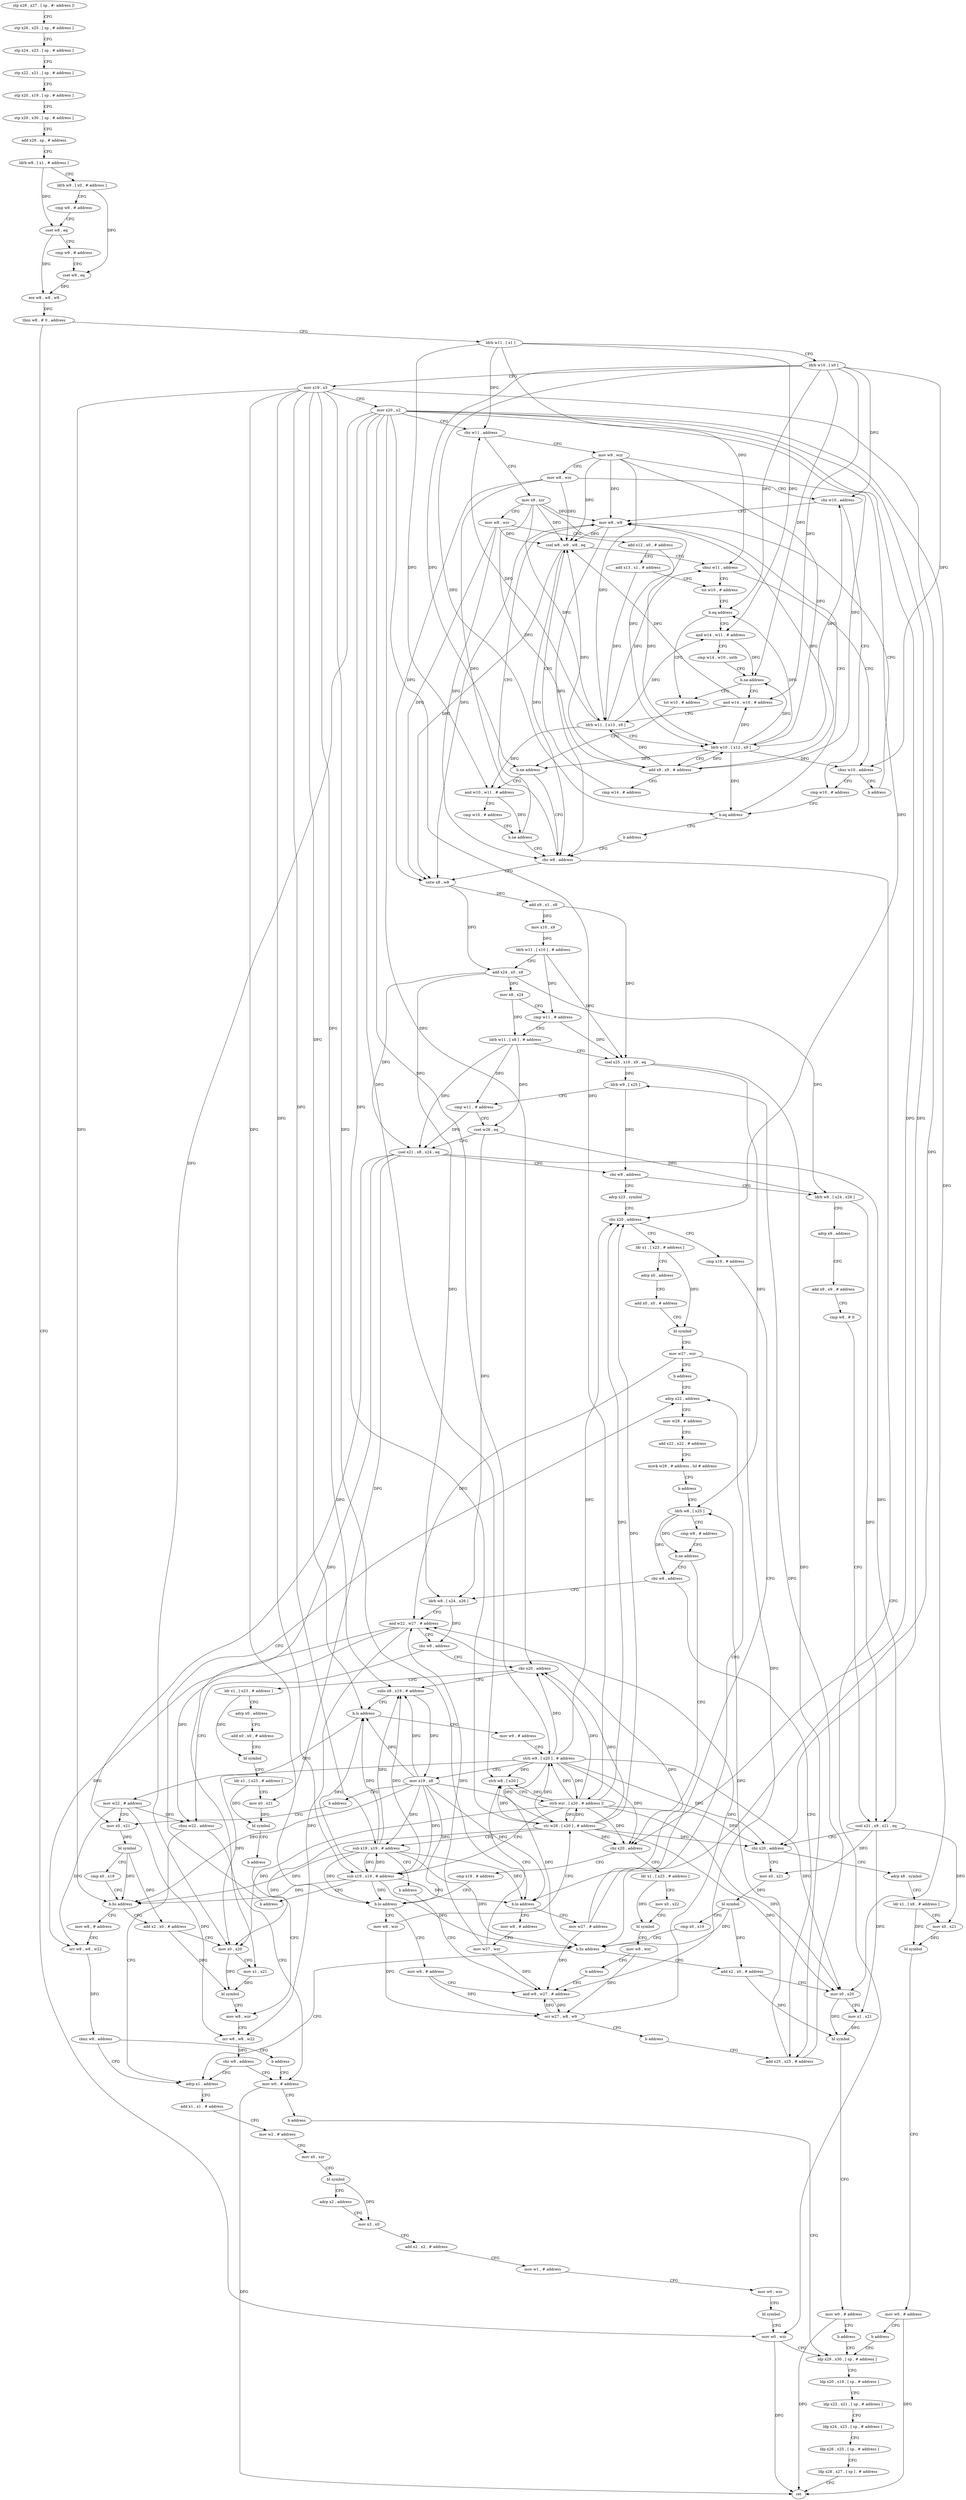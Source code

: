 digraph "func" {
"4207548" [label = "stp x28 , x27 , [ sp , #- address ]!" ]
"4207552" [label = "stp x26 , x25 , [ sp , # address ]" ]
"4207556" [label = "stp x24 , x23 , [ sp , # address ]" ]
"4207560" [label = "stp x22 , x21 , [ sp , # address ]" ]
"4207564" [label = "stp x20 , x19 , [ sp , # address ]" ]
"4207568" [label = "stp x29 , x30 , [ sp , # address ]" ]
"4207572" [label = "add x29 , sp , # address" ]
"4207576" [label = "ldrb w8 , [ x1 , # address ]" ]
"4207580" [label = "ldrb w9 , [ x0 , # address ]" ]
"4207584" [label = "cmp w8 , # address" ]
"4207588" [label = "cset w8 , eq" ]
"4207592" [label = "cmp w9 , # address" ]
"4207596" [label = "cset w9 , eq" ]
"4207600" [label = "eor w8 , w8 , w9" ]
"4207604" [label = "tbnz w8 , # 0 , address" ]
"4208244" [label = "mov w0 , wzr" ]
"4207608" [label = "ldrb w11 , [ x1 ]" ]
"4208248" [label = "ldp x29 , x30 , [ sp , # address ]" ]
"4207612" [label = "ldrb w10 , [ x0 ]" ]
"4207616" [label = "mov x19 , x3" ]
"4207620" [label = "mov x20 , x2" ]
"4207624" [label = "cbz w11 , address" ]
"4207700" [label = "mov w9 , wzr" ]
"4207628" [label = "mov x9 , xzr" ]
"4207704" [label = "mov w8 , wzr" ]
"4207708" [label = "cbz w10 , address" ]
"4207744" [label = "mov w8 , w9" ]
"4207712" [label = "cmp w10 , # address" ]
"4207632" [label = "mov w8 , wzr" ]
"4207636" [label = "add x12 , x0 , # address" ]
"4207640" [label = "add x13 , x1 , # address" ]
"4207644" [label = "tst w10 , # address" ]
"4207748" [label = "cbz w8 , address" ]
"4207716" [label = "b.eq address" ]
"4207720" [label = "b address" ]
"4207724" [label = "tst w10 , # address" ]
"4207728" [label = "b.ne address" ]
"4207732" [label = "and w10 , w11 , # address" ]
"4207652" [label = "and w14 , w11 , # address" ]
"4207656" [label = "cmp w14 , w10 , uxtb" ]
"4207660" [label = "b.ne address" ]
"4207664" [label = "and w14 , w10 , # address" ]
"4207752" [label = "sxtw x8 , w8" ]
"4207756" [label = "add x9 , x1 , x8" ]
"4207760" [label = "mov x10 , x9" ]
"4207764" [label = "ldrb w11 , [ x10 ] , # address" ]
"4207768" [label = "add x24 , x0 , x8" ]
"4207772" [label = "mov x8 , x24" ]
"4207776" [label = "cmp w11 , # address" ]
"4207780" [label = "ldrb w11 , [ x8 ] , # address" ]
"4207784" [label = "csel x25 , x10 , x9 , eq" ]
"4207788" [label = "ldrb w9 , [ x25 ]" ]
"4207792" [label = "cmp w11 , # address" ]
"4207796" [label = "cset w26 , eq" ]
"4207800" [label = "csel x21 , x8 , x24 , eq" ]
"4207804" [label = "cbz w9 , address" ]
"4207848" [label = "ldrb w8 , [ x24 , x26 ]" ]
"4207808" [label = "adrp x23 , symbol" ]
"4207736" [label = "cmp w10 , # address" ]
"4207740" [label = "b.ne address" ]
"4207668" [label = "ldrb w11 , [ x13 , x9 ]" ]
"4207672" [label = "ldrb w10 , [ x12 , x9 ]" ]
"4207676" [label = "add x9 , x9 , # address" ]
"4207680" [label = "cmp w14 , # address" ]
"4207684" [label = "csel w8 , w9 , w8 , eq" ]
"4207688" [label = "cbnz w11 , address" ]
"4207692" [label = "cbnz w10 , address" ]
"4207852" [label = "adrp x9 , address" ]
"4207856" [label = "add x9 , x9 , # address" ]
"4207860" [label = "cmp w8 , # 0" ]
"4207864" [label = "csel x21 , x9 , x21 , eq" ]
"4207868" [label = "cbz x20 , address" ]
"4208096" [label = "adrp x8 , symbol" ]
"4207872" [label = "mov x0 , x21" ]
"4207812" [label = "cbz x20 , address" ]
"4207912" [label = "ldr x1 , [ x23 , # address ]" ]
"4207816" [label = "cmp x19 , # address" ]
"4207648" [label = "b.eq address" ]
"4207696" [label = "b address" ]
"4208100" [label = "ldr x1 , [ x8 , # address ]" ]
"4208104" [label = "mov x0 , x21" ]
"4208108" [label = "bl symbol" ]
"4208112" [label = "mov w0 , # address" ]
"4208116" [label = "b address" ]
"4207876" [label = "bl symbol" ]
"4207880" [label = "cmp x0 , x19" ]
"4207884" [label = "b.hs address" ]
"4208200" [label = "adrp x1 , address" ]
"4207888" [label = "add x2 , x0 , # address" ]
"4207916" [label = "adrp x0 , address" ]
"4207920" [label = "add x0 , x0 , # address" ]
"4207924" [label = "bl symbol" ]
"4207928" [label = "mov w27 , wzr" ]
"4207932" [label = "b address" ]
"4207940" [label = "adrp x22 , address" ]
"4207820" [label = "b.lo address" ]
"4207936" [label = "mov w27 , # address" ]
"4207824" [label = "mov w8 , # address" ]
"4208252" [label = "ldp x20 , x19 , [ sp , # address ]" ]
"4208256" [label = "ldp x22 , x21 , [ sp , # address ]" ]
"4208260" [label = "ldp x24 , x23 , [ sp , # address ]" ]
"4208264" [label = "ldp x26 , x25 , [ sp , # address ]" ]
"4208268" [label = "ldp x28 , x27 , [ sp ] , # address" ]
"4208272" [label = "ret" ]
"4208204" [label = "add x1 , x1 , # address" ]
"4208208" [label = "mov w2 , # address" ]
"4208212" [label = "mov x0 , xzr" ]
"4208216" [label = "bl symbol" ]
"4208220" [label = "adrp x2 , address" ]
"4208224" [label = "mov x3 , x0" ]
"4208228" [label = "add x2 , x2 , # address" ]
"4208232" [label = "mov w1 , # address" ]
"4208236" [label = "mov w0 , wzr" ]
"4208240" [label = "bl symbol" ]
"4207892" [label = "mov x0 , x20" ]
"4207896" [label = "mov x1 , x21" ]
"4207900" [label = "bl symbol" ]
"4207904" [label = "mov w0 , # address" ]
"4207908" [label = "b address" ]
"4207944" [label = "mov w28 , # address" ]
"4207948" [label = "add x22 , x22 , # address" ]
"4207952" [label = "movk w28 , # address , lsl # address" ]
"4207956" [label = "b address" ]
"4207968" [label = "ldrb w8 , [ x25 ]" ]
"4207828" [label = "mov w27 , wzr" ]
"4207832" [label = "strh w8 , [ x20 ]" ]
"4207836" [label = "strb wzr , [ x20 , # address ]!" ]
"4207840" [label = "sub x19 , x19 , # address" ]
"4207844" [label = "b address" ]
"4207972" [label = "cmp w8 , # address" ]
"4207976" [label = "b.ne address" ]
"4207960" [label = "cbz w8 , address" ]
"4207980" [label = "cbz x20 , address" ]
"4208044" [label = "ldrb w8 , [ x24 , x26 ]" ]
"4207964" [label = "add x25 , x25 , # address" ]
"4208008" [label = "ldr x1 , [ x23 , # address ]" ]
"4207984" [label = "cmp x19 , # address" ]
"4208048" [label = "and w22 , w27 , # address" ]
"4208052" [label = "cbz w8 , address" ]
"4208084" [label = "cbnz w22 , address" ]
"4208056" [label = "cbz x20 , address" ]
"4208012" [label = "mov x0 , x22" ]
"4208016" [label = "bl symbol" ]
"4208020" [label = "mov w8 , wzr" ]
"4208024" [label = "b address" ]
"4208032" [label = "and w9 , w27 , # address" ]
"4207988" [label = "b.lo address" ]
"4208028" [label = "mov w8 , # address" ]
"4207992" [label = "mov w8 , wzr" ]
"4208088" [label = "mov w0 , # address" ]
"4208120" [label = "ldr x1 , [ x23 , # address ]" ]
"4208060" [label = "subs x8 , x19 , # address" ]
"4208036" [label = "orr w27 , w8 , w9" ]
"4208040" [label = "b address" ]
"4207996" [label = "str w28 , [ x20 ] , # address" ]
"4208000" [label = "sub x19 , x19 , # address" ]
"4208004" [label = "b address" ]
"4208092" [label = "b address" ]
"4208124" [label = "adrp x0 , address" ]
"4208128" [label = "add x0 , x0 , # address" ]
"4208132" [label = "bl symbol" ]
"4208136" [label = "ldr x1 , [ x23 , # address ]" ]
"4208140" [label = "mov x0 , x21" ]
"4208144" [label = "bl symbol" ]
"4208148" [label = "b address" ]
"4208188" [label = "mov w8 , wzr" ]
"4208064" [label = "b.ls address" ]
"4208152" [label = "mov w22 , # address" ]
"4208068" [label = "mov w9 , # address" ]
"4208192" [label = "orr w8 , w8 , w22" ]
"4208196" [label = "cbz w8 , address" ]
"4208156" [label = "mov x0 , x21" ]
"4208072" [label = "strh w9 , [ x20 ] , # address" ]
"4208076" [label = "mov x19 , x8" ]
"4208080" [label = "b address" ]
"4208276" [label = "mov w8 , # address" ]
"4208280" [label = "orr w8 , w8 , w22" ]
"4208284" [label = "cbnz w8 , address" ]
"4208288" [label = "b address" ]
"4208172" [label = "add x2 , x0 , # address" ]
"4208176" [label = "mov x0 , x20" ]
"4208180" [label = "mov x1 , x21" ]
"4208184" [label = "bl symbol" ]
"4208160" [label = "bl symbol" ]
"4208164" [label = "cmp x0 , x19" ]
"4208168" [label = "b.hs address" ]
"4207548" -> "4207552" [ label = "CFG" ]
"4207552" -> "4207556" [ label = "CFG" ]
"4207556" -> "4207560" [ label = "CFG" ]
"4207560" -> "4207564" [ label = "CFG" ]
"4207564" -> "4207568" [ label = "CFG" ]
"4207568" -> "4207572" [ label = "CFG" ]
"4207572" -> "4207576" [ label = "CFG" ]
"4207576" -> "4207580" [ label = "CFG" ]
"4207576" -> "4207588" [ label = "DFG" ]
"4207580" -> "4207584" [ label = "CFG" ]
"4207580" -> "4207596" [ label = "DFG" ]
"4207584" -> "4207588" [ label = "CFG" ]
"4207588" -> "4207592" [ label = "CFG" ]
"4207588" -> "4207600" [ label = "DFG" ]
"4207592" -> "4207596" [ label = "CFG" ]
"4207596" -> "4207600" [ label = "DFG" ]
"4207600" -> "4207604" [ label = "DFG" ]
"4207604" -> "4208244" [ label = "CFG" ]
"4207604" -> "4207608" [ label = "CFG" ]
"4208244" -> "4208248" [ label = "CFG" ]
"4208244" -> "4208272" [ label = "DFG" ]
"4207608" -> "4207612" [ label = "CFG" ]
"4207608" -> "4207624" [ label = "DFG" ]
"4207608" -> "4207652" [ label = "DFG" ]
"4207608" -> "4207732" [ label = "DFG" ]
"4207608" -> "4207688" [ label = "DFG" ]
"4208248" -> "4208252" [ label = "CFG" ]
"4207612" -> "4207616" [ label = "CFG" ]
"4207612" -> "4207708" [ label = "DFG" ]
"4207612" -> "4207716" [ label = "DFG" ]
"4207612" -> "4207648" [ label = "DFG" ]
"4207612" -> "4207728" [ label = "DFG" ]
"4207612" -> "4207660" [ label = "DFG" ]
"4207612" -> "4207664" [ label = "DFG" ]
"4207612" -> "4207692" [ label = "DFG" ]
"4207616" -> "4207620" [ label = "CFG" ]
"4207616" -> "4207820" [ label = "DFG" ]
"4207616" -> "4207840" [ label = "DFG" ]
"4207616" -> "4207884" [ label = "DFG" ]
"4207616" -> "4207988" [ label = "DFG" ]
"4207616" -> "4208000" [ label = "DFG" ]
"4207616" -> "4208060" [ label = "DFG" ]
"4207616" -> "4208064" [ label = "DFG" ]
"4207616" -> "4208168" [ label = "DFG" ]
"4207620" -> "4207624" [ label = "CFG" ]
"4207620" -> "4207812" [ label = "DFG" ]
"4207620" -> "4207868" [ label = "DFG" ]
"4207620" -> "4207832" [ label = "DFG" ]
"4207620" -> "4207836" [ label = "DFG" ]
"4207620" -> "4207892" [ label = "DFG" ]
"4207620" -> "4207980" [ label = "DFG" ]
"4207620" -> "4208056" [ label = "DFG" ]
"4207620" -> "4207996" [ label = "DFG" ]
"4207620" -> "4208072" [ label = "DFG" ]
"4207620" -> "4208176" [ label = "DFG" ]
"4207624" -> "4207700" [ label = "CFG" ]
"4207624" -> "4207628" [ label = "CFG" ]
"4207700" -> "4207704" [ label = "CFG" ]
"4207700" -> "4207744" [ label = "DFG" ]
"4207700" -> "4207668" [ label = "DFG" ]
"4207700" -> "4207672" [ label = "DFG" ]
"4207700" -> "4207676" [ label = "DFG" ]
"4207700" -> "4207684" [ label = "DFG" ]
"4207628" -> "4207632" [ label = "CFG" ]
"4207628" -> "4207744" [ label = "DFG" ]
"4207628" -> "4207668" [ label = "DFG" ]
"4207628" -> "4207672" [ label = "DFG" ]
"4207628" -> "4207676" [ label = "DFG" ]
"4207628" -> "4207684" [ label = "DFG" ]
"4207704" -> "4207708" [ label = "CFG" ]
"4207704" -> "4207748" [ label = "DFG" ]
"4207704" -> "4207752" [ label = "DFG" ]
"4207704" -> "4207684" [ label = "DFG" ]
"4207708" -> "4207744" [ label = "CFG" ]
"4207708" -> "4207712" [ label = "CFG" ]
"4207744" -> "4207748" [ label = "DFG" ]
"4207744" -> "4207752" [ label = "DFG" ]
"4207744" -> "4207684" [ label = "DFG" ]
"4207712" -> "4207716" [ label = "CFG" ]
"4207632" -> "4207636" [ label = "CFG" ]
"4207632" -> "4207748" [ label = "DFG" ]
"4207632" -> "4207752" [ label = "DFG" ]
"4207632" -> "4207684" [ label = "DFG" ]
"4207636" -> "4207640" [ label = "CFG" ]
"4207636" -> "4207672" [ label = "DFG" ]
"4207640" -> "4207644" [ label = "CFG" ]
"4207640" -> "4207668" [ label = "DFG" ]
"4207644" -> "4207648" [ label = "CFG" ]
"4207748" -> "4208244" [ label = "CFG" ]
"4207748" -> "4207752" [ label = "CFG" ]
"4207716" -> "4207744" [ label = "CFG" ]
"4207716" -> "4207720" [ label = "CFG" ]
"4207720" -> "4207748" [ label = "CFG" ]
"4207724" -> "4207728" [ label = "CFG" ]
"4207728" -> "4207748" [ label = "CFG" ]
"4207728" -> "4207732" [ label = "CFG" ]
"4207732" -> "4207736" [ label = "CFG" ]
"4207732" -> "4207740" [ label = "DFG" ]
"4207652" -> "4207656" [ label = "CFG" ]
"4207652" -> "4207660" [ label = "DFG" ]
"4207656" -> "4207660" [ label = "CFG" ]
"4207660" -> "4207724" [ label = "CFG" ]
"4207660" -> "4207664" [ label = "CFG" ]
"4207664" -> "4207668" [ label = "CFG" ]
"4207664" -> "4207684" [ label = "DFG" ]
"4207752" -> "4207756" [ label = "DFG" ]
"4207752" -> "4207768" [ label = "DFG" ]
"4207756" -> "4207760" [ label = "DFG" ]
"4207756" -> "4207784" [ label = "DFG" ]
"4207760" -> "4207764" [ label = "DFG" ]
"4207764" -> "4207768" [ label = "CFG" ]
"4207764" -> "4207776" [ label = "DFG" ]
"4207764" -> "4207784" [ label = "DFG" ]
"4207768" -> "4207772" [ label = "DFG" ]
"4207768" -> "4207800" [ label = "DFG" ]
"4207768" -> "4207848" [ label = "DFG" ]
"4207768" -> "4208044" [ label = "DFG" ]
"4207772" -> "4207776" [ label = "CFG" ]
"4207772" -> "4207780" [ label = "DFG" ]
"4207776" -> "4207780" [ label = "CFG" ]
"4207776" -> "4207784" [ label = "DFG" ]
"4207780" -> "4207784" [ label = "CFG" ]
"4207780" -> "4207792" [ label = "DFG" ]
"4207780" -> "4207796" [ label = "DFG" ]
"4207780" -> "4207800" [ label = "DFG" ]
"4207784" -> "4207788" [ label = "DFG" ]
"4207784" -> "4207968" [ label = "DFG" ]
"4207784" -> "4207964" [ label = "DFG" ]
"4207788" -> "4207792" [ label = "CFG" ]
"4207788" -> "4207804" [ label = "DFG" ]
"4207792" -> "4207796" [ label = "CFG" ]
"4207792" -> "4207800" [ label = "DFG" ]
"4207796" -> "4207800" [ label = "CFG" ]
"4207796" -> "4207848" [ label = "DFG" ]
"4207796" -> "4208044" [ label = "DFG" ]
"4207800" -> "4207804" [ label = "CFG" ]
"4207800" -> "4207864" [ label = "DFG" ]
"4207800" -> "4208140" [ label = "DFG" ]
"4207800" -> "4208156" [ label = "DFG" ]
"4207800" -> "4208180" [ label = "DFG" ]
"4207804" -> "4207848" [ label = "CFG" ]
"4207804" -> "4207808" [ label = "CFG" ]
"4207848" -> "4207852" [ label = "CFG" ]
"4207848" -> "4207864" [ label = "DFG" ]
"4207808" -> "4207812" [ label = "CFG" ]
"4207736" -> "4207740" [ label = "CFG" ]
"4207740" -> "4207748" [ label = "CFG" ]
"4207740" -> "4207744" [ label = "CFG" ]
"4207668" -> "4207672" [ label = "CFG" ]
"4207668" -> "4207624" [ label = "DFG" ]
"4207668" -> "4207652" [ label = "DFG" ]
"4207668" -> "4207732" [ label = "DFG" ]
"4207668" -> "4207688" [ label = "DFG" ]
"4207672" -> "4207676" [ label = "CFG" ]
"4207672" -> "4207708" [ label = "DFG" ]
"4207672" -> "4207716" [ label = "DFG" ]
"4207672" -> "4207648" [ label = "DFG" ]
"4207672" -> "4207728" [ label = "DFG" ]
"4207672" -> "4207660" [ label = "DFG" ]
"4207672" -> "4207664" [ label = "DFG" ]
"4207672" -> "4207692" [ label = "DFG" ]
"4207676" -> "4207680" [ label = "CFG" ]
"4207676" -> "4207744" [ label = "DFG" ]
"4207676" -> "4207668" [ label = "DFG" ]
"4207676" -> "4207672" [ label = "DFG" ]
"4207676" -> "4207684" [ label = "DFG" ]
"4207680" -> "4207684" [ label = "CFG" ]
"4207684" -> "4207688" [ label = "CFG" ]
"4207684" -> "4207748" [ label = "DFG" ]
"4207684" -> "4207752" [ label = "DFG" ]
"4207688" -> "4207644" [ label = "CFG" ]
"4207688" -> "4207692" [ label = "CFG" ]
"4207692" -> "4207712" [ label = "CFG" ]
"4207692" -> "4207696" [ label = "CFG" ]
"4207852" -> "4207856" [ label = "CFG" ]
"4207856" -> "4207860" [ label = "CFG" ]
"4207860" -> "4207864" [ label = "CFG" ]
"4207864" -> "4207868" [ label = "CFG" ]
"4207864" -> "4208104" [ label = "DFG" ]
"4207864" -> "4207872" [ label = "DFG" ]
"4207864" -> "4207896" [ label = "DFG" ]
"4207868" -> "4208096" [ label = "CFG" ]
"4207868" -> "4207872" [ label = "CFG" ]
"4208096" -> "4208100" [ label = "CFG" ]
"4207872" -> "4207876" [ label = "DFG" ]
"4207812" -> "4207912" [ label = "CFG" ]
"4207812" -> "4207816" [ label = "CFG" ]
"4207912" -> "4207916" [ label = "CFG" ]
"4207912" -> "4207924" [ label = "DFG" ]
"4207816" -> "4207820" [ label = "CFG" ]
"4207648" -> "4207724" [ label = "CFG" ]
"4207648" -> "4207652" [ label = "CFG" ]
"4207696" -> "4207744" [ label = "CFG" ]
"4208100" -> "4208104" [ label = "CFG" ]
"4208100" -> "4208108" [ label = "DFG" ]
"4208104" -> "4208108" [ label = "DFG" ]
"4208108" -> "4208112" [ label = "CFG" ]
"4208112" -> "4208116" [ label = "CFG" ]
"4208112" -> "4208272" [ label = "DFG" ]
"4208116" -> "4208248" [ label = "CFG" ]
"4207876" -> "4207880" [ label = "CFG" ]
"4207876" -> "4207884" [ label = "DFG" ]
"4207876" -> "4207888" [ label = "DFG" ]
"4207880" -> "4207884" [ label = "CFG" ]
"4207884" -> "4208200" [ label = "CFG" ]
"4207884" -> "4207888" [ label = "CFG" ]
"4208200" -> "4208204" [ label = "CFG" ]
"4207888" -> "4207892" [ label = "CFG" ]
"4207888" -> "4207900" [ label = "DFG" ]
"4207916" -> "4207920" [ label = "CFG" ]
"4207920" -> "4207924" [ label = "CFG" ]
"4207924" -> "4207928" [ label = "CFG" ]
"4207928" -> "4207932" [ label = "CFG" ]
"4207928" -> "4208048" [ label = "DFG" ]
"4207928" -> "4208032" [ label = "DFG" ]
"4207932" -> "4207940" [ label = "CFG" ]
"4207940" -> "4207944" [ label = "CFG" ]
"4207820" -> "4207936" [ label = "CFG" ]
"4207820" -> "4207824" [ label = "CFG" ]
"4207936" -> "4207940" [ label = "CFG" ]
"4207936" -> "4208048" [ label = "DFG" ]
"4207936" -> "4208032" [ label = "DFG" ]
"4207824" -> "4207828" [ label = "CFG" ]
"4208252" -> "4208256" [ label = "CFG" ]
"4208256" -> "4208260" [ label = "CFG" ]
"4208260" -> "4208264" [ label = "CFG" ]
"4208264" -> "4208268" [ label = "CFG" ]
"4208268" -> "4208272" [ label = "CFG" ]
"4208204" -> "4208208" [ label = "CFG" ]
"4208208" -> "4208212" [ label = "CFG" ]
"4208212" -> "4208216" [ label = "CFG" ]
"4208216" -> "4208220" [ label = "CFG" ]
"4208216" -> "4208224" [ label = "DFG" ]
"4208220" -> "4208224" [ label = "CFG" ]
"4208224" -> "4208228" [ label = "CFG" ]
"4208228" -> "4208232" [ label = "CFG" ]
"4208232" -> "4208236" [ label = "CFG" ]
"4208236" -> "4208240" [ label = "CFG" ]
"4208240" -> "4208244" [ label = "CFG" ]
"4207892" -> "4207896" [ label = "CFG" ]
"4207892" -> "4207900" [ label = "DFG" ]
"4207896" -> "4207900" [ label = "DFG" ]
"4207900" -> "4207904" [ label = "CFG" ]
"4207904" -> "4207908" [ label = "CFG" ]
"4207904" -> "4208272" [ label = "DFG" ]
"4207908" -> "4208248" [ label = "CFG" ]
"4207944" -> "4207948" [ label = "CFG" ]
"4207948" -> "4207952" [ label = "CFG" ]
"4207952" -> "4207956" [ label = "CFG" ]
"4207956" -> "4207968" [ label = "CFG" ]
"4207968" -> "4207972" [ label = "CFG" ]
"4207968" -> "4207976" [ label = "DFG" ]
"4207968" -> "4207960" [ label = "DFG" ]
"4207828" -> "4207832" [ label = "CFG" ]
"4207828" -> "4208048" [ label = "DFG" ]
"4207828" -> "4208032" [ label = "DFG" ]
"4207832" -> "4207836" [ label = "CFG" ]
"4207836" -> "4207840" [ label = "CFG" ]
"4207836" -> "4207812" [ label = "DFG" ]
"4207836" -> "4207868" [ label = "DFG" ]
"4207836" -> "4207832" [ label = "DFG" ]
"4207836" -> "4207892" [ label = "DFG" ]
"4207836" -> "4207980" [ label = "DFG" ]
"4207836" -> "4208056" [ label = "DFG" ]
"4207836" -> "4207996" [ label = "DFG" ]
"4207836" -> "4208072" [ label = "DFG" ]
"4207836" -> "4208176" [ label = "DFG" ]
"4207840" -> "4207844" [ label = "CFG" ]
"4207840" -> "4207820" [ label = "DFG" ]
"4207840" -> "4207884" [ label = "DFG" ]
"4207840" -> "4207988" [ label = "DFG" ]
"4207840" -> "4208000" [ label = "DFG" ]
"4207840" -> "4208060" [ label = "DFG" ]
"4207840" -> "4208064" [ label = "DFG" ]
"4207840" -> "4208168" [ label = "DFG" ]
"4207844" -> "4207940" [ label = "CFG" ]
"4207972" -> "4207976" [ label = "CFG" ]
"4207976" -> "4207960" [ label = "CFG" ]
"4207976" -> "4207980" [ label = "CFG" ]
"4207960" -> "4208044" [ label = "CFG" ]
"4207960" -> "4207964" [ label = "CFG" ]
"4207980" -> "4208008" [ label = "CFG" ]
"4207980" -> "4207984" [ label = "CFG" ]
"4208044" -> "4208048" [ label = "CFG" ]
"4208044" -> "4208052" [ label = "DFG" ]
"4207964" -> "4207968" [ label = "DFG" ]
"4207964" -> "4207788" [ label = "DFG" ]
"4208008" -> "4208012" [ label = "CFG" ]
"4208008" -> "4208016" [ label = "DFG" ]
"4207984" -> "4207988" [ label = "CFG" ]
"4208048" -> "4208052" [ label = "CFG" ]
"4208048" -> "4208084" [ label = "DFG" ]
"4208048" -> "4208192" [ label = "DFG" ]
"4208048" -> "4208280" [ label = "DFG" ]
"4208052" -> "4208084" [ label = "CFG" ]
"4208052" -> "4208056" [ label = "CFG" ]
"4208084" -> "4208200" [ label = "CFG" ]
"4208084" -> "4208088" [ label = "CFG" ]
"4208056" -> "4208120" [ label = "CFG" ]
"4208056" -> "4208060" [ label = "CFG" ]
"4208012" -> "4208016" [ label = "CFG" ]
"4208016" -> "4208020" [ label = "CFG" ]
"4208020" -> "4208024" [ label = "CFG" ]
"4208020" -> "4208036" [ label = "DFG" ]
"4208024" -> "4208032" [ label = "CFG" ]
"4208032" -> "4208036" [ label = "DFG" ]
"4207988" -> "4208028" [ label = "CFG" ]
"4207988" -> "4207992" [ label = "CFG" ]
"4208028" -> "4208032" [ label = "CFG" ]
"4208028" -> "4208036" [ label = "DFG" ]
"4207992" -> "4207996" [ label = "CFG" ]
"4207992" -> "4208036" [ label = "DFG" ]
"4208088" -> "4208092" [ label = "CFG" ]
"4208088" -> "4208272" [ label = "DFG" ]
"4208120" -> "4208124" [ label = "CFG" ]
"4208120" -> "4208132" [ label = "DFG" ]
"4208060" -> "4208064" [ label = "CFG" ]
"4208060" -> "4208076" [ label = "DFG" ]
"4208036" -> "4208040" [ label = "CFG" ]
"4208036" -> "4208048" [ label = "DFG" ]
"4208036" -> "4208032" [ label = "DFG" ]
"4208040" -> "4207964" [ label = "CFG" ]
"4207996" -> "4208000" [ label = "CFG" ]
"4207996" -> "4207812" [ label = "DFG" ]
"4207996" -> "4207868" [ label = "DFG" ]
"4207996" -> "4207832" [ label = "DFG" ]
"4207996" -> "4207836" [ label = "DFG" ]
"4207996" -> "4207892" [ label = "DFG" ]
"4207996" -> "4207980" [ label = "DFG" ]
"4207996" -> "4208056" [ label = "DFG" ]
"4207996" -> "4208072" [ label = "DFG" ]
"4207996" -> "4208176" [ label = "DFG" ]
"4208000" -> "4208004" [ label = "CFG" ]
"4208000" -> "4207820" [ label = "DFG" ]
"4208000" -> "4207840" [ label = "DFG" ]
"4208000" -> "4207884" [ label = "DFG" ]
"4208000" -> "4207988" [ label = "DFG" ]
"4208000" -> "4208060" [ label = "DFG" ]
"4208000" -> "4208064" [ label = "DFG" ]
"4208000" -> "4208168" [ label = "DFG" ]
"4208004" -> "4208032" [ label = "CFG" ]
"4208092" -> "4208248" [ label = "CFG" ]
"4208124" -> "4208128" [ label = "CFG" ]
"4208128" -> "4208132" [ label = "CFG" ]
"4208132" -> "4208136" [ label = "CFG" ]
"4208136" -> "4208140" [ label = "CFG" ]
"4208136" -> "4208144" [ label = "DFG" ]
"4208140" -> "4208144" [ label = "DFG" ]
"4208144" -> "4208148" [ label = "CFG" ]
"4208148" -> "4208188" [ label = "CFG" ]
"4208188" -> "4208192" [ label = "CFG" ]
"4208064" -> "4208152" [ label = "CFG" ]
"4208064" -> "4208068" [ label = "CFG" ]
"4208152" -> "4208156" [ label = "CFG" ]
"4208152" -> "4208084" [ label = "DFG" ]
"4208152" -> "4208192" [ label = "DFG" ]
"4208152" -> "4208280" [ label = "DFG" ]
"4208068" -> "4208072" [ label = "CFG" ]
"4208192" -> "4208196" [ label = "DFG" ]
"4208196" -> "4208088" [ label = "CFG" ]
"4208196" -> "4208200" [ label = "CFG" ]
"4208156" -> "4208160" [ label = "DFG" ]
"4208072" -> "4208076" [ label = "CFG" ]
"4208072" -> "4207812" [ label = "DFG" ]
"4208072" -> "4207868" [ label = "DFG" ]
"4208072" -> "4207832" [ label = "DFG" ]
"4208072" -> "4207836" [ label = "DFG" ]
"4208072" -> "4207892" [ label = "DFG" ]
"4208072" -> "4207980" [ label = "DFG" ]
"4208072" -> "4208056" [ label = "DFG" ]
"4208072" -> "4207996" [ label = "DFG" ]
"4208072" -> "4208176" [ label = "DFG" ]
"4208076" -> "4208080" [ label = "CFG" ]
"4208076" -> "4207820" [ label = "DFG" ]
"4208076" -> "4207840" [ label = "DFG" ]
"4208076" -> "4207884" [ label = "DFG" ]
"4208076" -> "4207988" [ label = "DFG" ]
"4208076" -> "4208000" [ label = "DFG" ]
"4208076" -> "4208060" [ label = "DFG" ]
"4208076" -> "4208064" [ label = "DFG" ]
"4208076" -> "4208168" [ label = "DFG" ]
"4208080" -> "4208156" [ label = "CFG" ]
"4208276" -> "4208280" [ label = "CFG" ]
"4208280" -> "4208284" [ label = "DFG" ]
"4208284" -> "4208200" [ label = "CFG" ]
"4208284" -> "4208288" [ label = "CFG" ]
"4208288" -> "4208088" [ label = "CFG" ]
"4208172" -> "4208176" [ label = "CFG" ]
"4208172" -> "4208184" [ label = "DFG" ]
"4208176" -> "4208180" [ label = "CFG" ]
"4208176" -> "4208184" [ label = "DFG" ]
"4208180" -> "4208184" [ label = "DFG" ]
"4208184" -> "4208188" [ label = "CFG" ]
"4208160" -> "4208164" [ label = "CFG" ]
"4208160" -> "4208168" [ label = "DFG" ]
"4208160" -> "4208172" [ label = "DFG" ]
"4208164" -> "4208168" [ label = "CFG" ]
"4208168" -> "4208276" [ label = "CFG" ]
"4208168" -> "4208172" [ label = "CFG" ]
}
